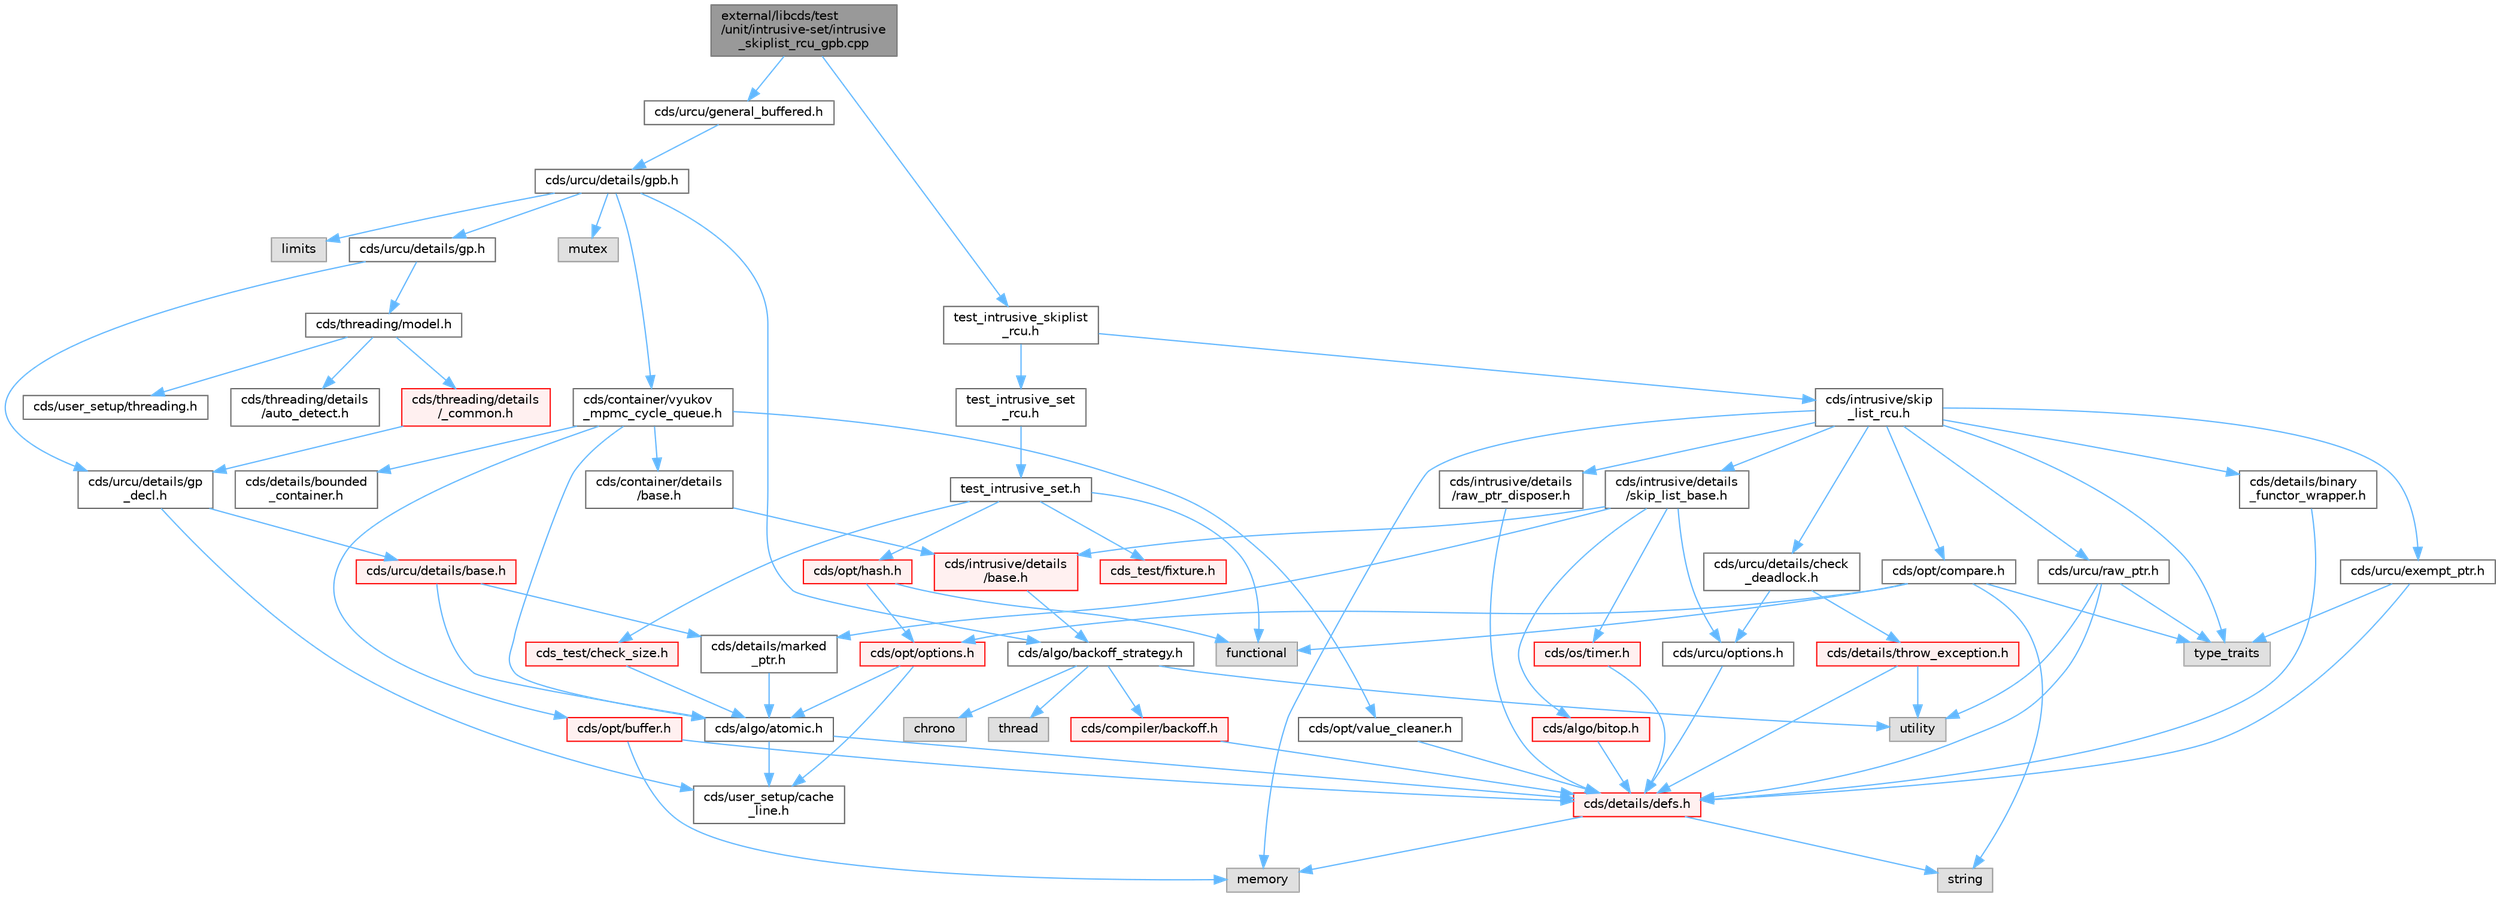 digraph "external/libcds/test/unit/intrusive-set/intrusive_skiplist_rcu_gpb.cpp"
{
 // LATEX_PDF_SIZE
  bgcolor="transparent";
  edge [fontname=Helvetica,fontsize=10,labelfontname=Helvetica,labelfontsize=10];
  node [fontname=Helvetica,fontsize=10,shape=box,height=0.2,width=0.4];
  Node1 [id="Node000001",label="external/libcds/test\l/unit/intrusive-set/intrusive\l_skiplist_rcu_gpb.cpp",height=0.2,width=0.4,color="gray40", fillcolor="grey60", style="filled", fontcolor="black",tooltip=" "];
  Node1 -> Node2 [id="edge83_Node000001_Node000002",color="steelblue1",style="solid",tooltip=" "];
  Node2 [id="Node000002",label="cds/urcu/general_buffered.h",height=0.2,width=0.4,color="grey40", fillcolor="white", style="filled",URL="$general__buffered_8h.html",tooltip=" "];
  Node2 -> Node3 [id="edge84_Node000002_Node000003",color="steelblue1",style="solid",tooltip=" "];
  Node3 [id="Node000003",label="cds/urcu/details/gpb.h",height=0.2,width=0.4,color="grey40", fillcolor="white", style="filled",URL="$gpb_8h.html",tooltip=" "];
  Node3 -> Node4 [id="edge85_Node000003_Node000004",color="steelblue1",style="solid",tooltip=" "];
  Node4 [id="Node000004",label="mutex",height=0.2,width=0.4,color="grey60", fillcolor="#E0E0E0", style="filled",tooltip=" "];
  Node3 -> Node5 [id="edge86_Node000003_Node000005",color="steelblue1",style="solid",tooltip=" "];
  Node5 [id="Node000005",label="limits",height=0.2,width=0.4,color="grey60", fillcolor="#E0E0E0", style="filled",tooltip=" "];
  Node3 -> Node6 [id="edge87_Node000003_Node000006",color="steelblue1",style="solid",tooltip=" "];
  Node6 [id="Node000006",label="cds/urcu/details/gp.h",height=0.2,width=0.4,color="grey40", fillcolor="white", style="filled",URL="$gp_8h.html",tooltip=" "];
  Node6 -> Node7 [id="edge88_Node000006_Node000007",color="steelblue1",style="solid",tooltip=" "];
  Node7 [id="Node000007",label="cds/urcu/details/gp\l_decl.h",height=0.2,width=0.4,color="grey40", fillcolor="white", style="filled",URL="$gp__decl_8h.html",tooltip=" "];
  Node7 -> Node8 [id="edge89_Node000007_Node000008",color="steelblue1",style="solid",tooltip=" "];
  Node8 [id="Node000008",label="cds/urcu/details/base.h",height=0.2,width=0.4,color="red", fillcolor="#FFF0F0", style="filled",URL="$external_2libcds_2cds_2urcu_2details_2base_8h.html",tooltip=" "];
  Node8 -> Node9 [id="edge90_Node000008_Node000009",color="steelblue1",style="solid",tooltip=" "];
  Node9 [id="Node000009",label="cds/algo/atomic.h",height=0.2,width=0.4,color="grey40", fillcolor="white", style="filled",URL="$external_2libcds_2cds_2algo_2atomic_8h.html",tooltip=" "];
  Node9 -> Node10 [id="edge91_Node000009_Node000010",color="steelblue1",style="solid",tooltip=" "];
  Node10 [id="Node000010",label="cds/details/defs.h",height=0.2,width=0.4,color="red", fillcolor="#FFF0F0", style="filled",URL="$details_2defs_8h.html",tooltip=" "];
  Node10 -> Node17 [id="edge92_Node000010_Node000017",color="steelblue1",style="solid",tooltip=" "];
  Node17 [id="Node000017",label="string",height=0.2,width=0.4,color="grey60", fillcolor="#E0E0E0", style="filled",tooltip=" "];
  Node10 -> Node18 [id="edge93_Node000010_Node000018",color="steelblue1",style="solid",tooltip=" "];
  Node18 [id="Node000018",label="memory",height=0.2,width=0.4,color="grey60", fillcolor="#E0E0E0", style="filled",tooltip=" "];
  Node9 -> Node23 [id="edge94_Node000009_Node000023",color="steelblue1",style="solid",tooltip=" "];
  Node23 [id="Node000023",label="cds/user_setup/cache\l_line.h",height=0.2,width=0.4,color="grey40", fillcolor="white", style="filled",URL="$cache__line_8h.html",tooltip="Cache-line size definition"];
  Node8 -> Node46 [id="edge95_Node000008_Node000046",color="steelblue1",style="solid",tooltip=" "];
  Node46 [id="Node000046",label="cds/details/marked\l_ptr.h",height=0.2,width=0.4,color="grey40", fillcolor="white", style="filled",URL="$marked__ptr_8h.html",tooltip=" "];
  Node46 -> Node9 [id="edge96_Node000046_Node000009",color="steelblue1",style="solid",tooltip=" "];
  Node7 -> Node23 [id="edge97_Node000007_Node000023",color="steelblue1",style="solid",tooltip=" "];
  Node6 -> Node47 [id="edge98_Node000006_Node000047",color="steelblue1",style="solid",tooltip=" "];
  Node47 [id="Node000047",label="cds/threading/model.h",height=0.2,width=0.4,color="grey40", fillcolor="white", style="filled",URL="$model_8h.html",tooltip=" "];
  Node47 -> Node48 [id="edge99_Node000047_Node000048",color="steelblue1",style="solid",tooltip=" "];
  Node48 [id="Node000048",label="cds/threading/details\l/_common.h",height=0.2,width=0.4,color="red", fillcolor="#FFF0F0", style="filled",URL="$__common_8h.html",tooltip=" "];
  Node48 -> Node7 [id="edge100_Node000048_Node000007",color="steelblue1",style="solid",tooltip=" "];
  Node47 -> Node52 [id="edge101_Node000047_Node000052",color="steelblue1",style="solid",tooltip=" "];
  Node52 [id="Node000052",label="cds/user_setup/threading.h",height=0.2,width=0.4,color="grey40", fillcolor="white", style="filled",URL="$external_2libcds_2cds_2user__setup_2threading_8h.html",tooltip=" "];
  Node47 -> Node53 [id="edge102_Node000047_Node000053",color="steelblue1",style="solid",tooltip=" "];
  Node53 [id="Node000053",label="cds/threading/details\l/auto_detect.h",height=0.2,width=0.4,color="grey40", fillcolor="white", style="filled",URL="$auto__detect_8h.html",tooltip=" "];
  Node3 -> Node54 [id="edge103_Node000003_Node000054",color="steelblue1",style="solid",tooltip=" "];
  Node54 [id="Node000054",label="cds/algo/backoff_strategy.h",height=0.2,width=0.4,color="grey40", fillcolor="white", style="filled",URL="$backoff__strategy_8h.html",tooltip=" "];
  Node54 -> Node42 [id="edge104_Node000054_Node000042",color="steelblue1",style="solid",tooltip=" "];
  Node42 [id="Node000042",label="utility",height=0.2,width=0.4,color="grey60", fillcolor="#E0E0E0", style="filled",tooltip=" "];
  Node54 -> Node37 [id="edge105_Node000054_Node000037",color="steelblue1",style="solid",tooltip=" "];
  Node37 [id="Node000037",label="thread",height=0.2,width=0.4,color="grey60", fillcolor="#E0E0E0", style="filled",tooltip=" "];
  Node54 -> Node55 [id="edge106_Node000054_Node000055",color="steelblue1",style="solid",tooltip=" "];
  Node55 [id="Node000055",label="chrono",height=0.2,width=0.4,color="grey60", fillcolor="#E0E0E0", style="filled",tooltip=" "];
  Node54 -> Node56 [id="edge107_Node000054_Node000056",color="steelblue1",style="solid",tooltip=" "];
  Node56 [id="Node000056",label="cds/compiler/backoff.h",height=0.2,width=0.4,color="red", fillcolor="#FFF0F0", style="filled",URL="$backoff_8h.html",tooltip=" "];
  Node56 -> Node10 [id="edge108_Node000056_Node000010",color="steelblue1",style="solid",tooltip=" "];
  Node3 -> Node58 [id="edge109_Node000003_Node000058",color="steelblue1",style="solid",tooltip=" "];
  Node58 [id="Node000058",label="cds/container/vyukov\l_mpmc_cycle_queue.h",height=0.2,width=0.4,color="grey40", fillcolor="white", style="filled",URL="$container_2vyukov__mpmc__cycle__queue_8h.html",tooltip=" "];
  Node58 -> Node59 [id="edge110_Node000058_Node000059",color="steelblue1",style="solid",tooltip=" "];
  Node59 [id="Node000059",label="cds/container/details\l/base.h",height=0.2,width=0.4,color="grey40", fillcolor="white", style="filled",URL="$external_2libcds_2cds_2container_2details_2base_8h.html",tooltip=" "];
  Node59 -> Node60 [id="edge111_Node000059_Node000060",color="steelblue1",style="solid",tooltip=" "];
  Node60 [id="Node000060",label="cds/intrusive/details\l/base.h",height=0.2,width=0.4,color="red", fillcolor="#FFF0F0", style="filled",URL="$external_2libcds_2cds_2intrusive_2details_2base_8h.html",tooltip=" "];
  Node60 -> Node54 [id="edge112_Node000060_Node000054",color="steelblue1",style="solid",tooltip=" "];
  Node58 -> Node65 [id="edge113_Node000058_Node000065",color="steelblue1",style="solid",tooltip=" "];
  Node65 [id="Node000065",label="cds/opt/buffer.h",height=0.2,width=0.4,color="red", fillcolor="#FFF0F0", style="filled",URL="$external_2libcds_2cds_2opt_2buffer_8h.html",tooltip=" "];
  Node65 -> Node10 [id="edge114_Node000065_Node000010",color="steelblue1",style="solid",tooltip=" "];
  Node65 -> Node18 [id="edge115_Node000065_Node000018",color="steelblue1",style="solid",tooltip=" "];
  Node58 -> Node67 [id="edge116_Node000058_Node000067",color="steelblue1",style="solid",tooltip=" "];
  Node67 [id="Node000067",label="cds/opt/value_cleaner.h",height=0.2,width=0.4,color="grey40", fillcolor="white", style="filled",URL="$value__cleaner_8h.html",tooltip=" "];
  Node67 -> Node10 [id="edge117_Node000067_Node000010",color="steelblue1",style="solid",tooltip=" "];
  Node58 -> Node9 [id="edge118_Node000058_Node000009",color="steelblue1",style="solid",tooltip=" "];
  Node58 -> Node68 [id="edge119_Node000058_Node000068",color="steelblue1",style="solid",tooltip=" "];
  Node68 [id="Node000068",label="cds/details/bounded\l_container.h",height=0.2,width=0.4,color="grey40", fillcolor="white", style="filled",URL="$bounded__container_8h.html",tooltip=" "];
  Node1 -> Node69 [id="edge120_Node000001_Node000069",color="steelblue1",style="solid",tooltip=" "];
  Node69 [id="Node000069",label="test_intrusive_skiplist\l_rcu.h",height=0.2,width=0.4,color="grey40", fillcolor="white", style="filled",URL="$test__intrusive__skiplist__rcu_8h.html",tooltip=" "];
  Node69 -> Node70 [id="edge121_Node000069_Node000070",color="steelblue1",style="solid",tooltip=" "];
  Node70 [id="Node000070",label="test_intrusive_set\l_rcu.h",height=0.2,width=0.4,color="grey40", fillcolor="white", style="filled",URL="$test__intrusive__set__rcu_8h.html",tooltip=" "];
  Node70 -> Node71 [id="edge122_Node000070_Node000071",color="steelblue1",style="solid",tooltip=" "];
  Node71 [id="Node000071",label="test_intrusive_set.h",height=0.2,width=0.4,color="grey40", fillcolor="white", style="filled",URL="$intrusive-set_2test__intrusive__set_8h.html",tooltip=" "];
  Node71 -> Node72 [id="edge123_Node000071_Node000072",color="steelblue1",style="solid",tooltip=" "];
  Node72 [id="Node000072",label="cds_test/check_size.h",height=0.2,width=0.4,color="red", fillcolor="#FFF0F0", style="filled",URL="$check__size_8h.html",tooltip=" "];
  Node72 -> Node9 [id="edge124_Node000072_Node000009",color="steelblue1",style="solid",tooltip=" "];
  Node71 -> Node75 [id="edge125_Node000071_Node000075",color="steelblue1",style="solid",tooltip=" "];
  Node75 [id="Node000075",label="cds_test/fixture.h",height=0.2,width=0.4,color="red", fillcolor="#FFF0F0", style="filled",URL="$fixture_8h.html",tooltip=" "];
  Node71 -> Node78 [id="edge126_Node000071_Node000078",color="steelblue1",style="solid",tooltip=" "];
  Node78 [id="Node000078",label="cds/opt/hash.h",height=0.2,width=0.4,color="red", fillcolor="#FFF0F0", style="filled",URL="$external_2libcds_2cds_2opt_2hash_8h.html",tooltip=" "];
  Node78 -> Node80 [id="edge127_Node000078_Node000080",color="steelblue1",style="solid",tooltip=" "];
  Node80 [id="Node000080",label="functional",height=0.2,width=0.4,color="grey60", fillcolor="#E0E0E0", style="filled",tooltip=" "];
  Node78 -> Node63 [id="edge128_Node000078_Node000063",color="steelblue1",style="solid",tooltip=" "];
  Node63 [id="Node000063",label="cds/opt/options.h",height=0.2,width=0.4,color="red", fillcolor="#FFF0F0", style="filled",URL="$opt_2options_8h.html",tooltip=" "];
  Node63 -> Node23 [id="edge129_Node000063_Node000023",color="steelblue1",style="solid",tooltip=" "];
  Node63 -> Node9 [id="edge130_Node000063_Node000009",color="steelblue1",style="solid",tooltip=" "];
  Node71 -> Node80 [id="edge131_Node000071_Node000080",color="steelblue1",style="solid",tooltip=" "];
  Node69 -> Node81 [id="edge132_Node000069_Node000081",color="steelblue1",style="solid",tooltip=" "];
  Node81 [id="Node000081",label="cds/intrusive/skip\l_list_rcu.h",height=0.2,width=0.4,color="grey40", fillcolor="white", style="filled",URL="$skip__list__rcu_8h.html",tooltip=" "];
  Node81 -> Node26 [id="edge133_Node000081_Node000026",color="steelblue1",style="solid",tooltip=" "];
  Node26 [id="Node000026",label="type_traits",height=0.2,width=0.4,color="grey60", fillcolor="#E0E0E0", style="filled",tooltip=" "];
  Node81 -> Node18 [id="edge134_Node000081_Node000018",color="steelblue1",style="solid",tooltip=" "];
  Node81 -> Node82 [id="edge135_Node000081_Node000082",color="steelblue1",style="solid",tooltip=" "];
  Node82 [id="Node000082",label="cds/intrusive/details\l/skip_list_base.h",height=0.2,width=0.4,color="grey40", fillcolor="white", style="filled",URL="$intrusive_2details_2skip__list__base_8h.html",tooltip=" "];
  Node82 -> Node60 [id="edge136_Node000082_Node000060",color="steelblue1",style="solid",tooltip=" "];
  Node82 -> Node46 [id="edge137_Node000082_Node000046",color="steelblue1",style="solid",tooltip=" "];
  Node82 -> Node33 [id="edge138_Node000082_Node000033",color="steelblue1",style="solid",tooltip=" "];
  Node33 [id="Node000033",label="cds/algo/bitop.h",height=0.2,width=0.4,color="red", fillcolor="#FFF0F0", style="filled",URL="$algo_2bitop_8h.html",tooltip=" "];
  Node33 -> Node10 [id="edge139_Node000033_Node000010",color="steelblue1",style="solid",tooltip=" "];
  Node82 -> Node83 [id="edge140_Node000082_Node000083",color="steelblue1",style="solid",tooltip=" "];
  Node83 [id="Node000083",label="cds/os/timer.h",height=0.2,width=0.4,color="red", fillcolor="#FFF0F0", style="filled",URL="$timer_8h.html",tooltip=" "];
  Node83 -> Node10 [id="edge141_Node000083_Node000010",color="steelblue1",style="solid",tooltip=" "];
  Node82 -> Node85 [id="edge142_Node000082_Node000085",color="steelblue1",style="solid",tooltip=" "];
  Node85 [id="Node000085",label="cds/urcu/options.h",height=0.2,width=0.4,color="grey40", fillcolor="white", style="filled",URL="$urcu_2options_8h.html",tooltip=" "];
  Node85 -> Node10 [id="edge143_Node000085_Node000010",color="steelblue1",style="solid",tooltip=" "];
  Node81 -> Node86 [id="edge144_Node000081_Node000086",color="steelblue1",style="solid",tooltip=" "];
  Node86 [id="Node000086",label="cds/opt/compare.h",height=0.2,width=0.4,color="grey40", fillcolor="white", style="filled",URL="$external_2libcds_2cds_2opt_2compare_8h.html",tooltip=" "];
  Node86 -> Node26 [id="edge145_Node000086_Node000026",color="steelblue1",style="solid",tooltip=" "];
  Node86 -> Node80 [id="edge146_Node000086_Node000080",color="steelblue1",style="solid",tooltip=" "];
  Node86 -> Node17 [id="edge147_Node000086_Node000017",color="steelblue1",style="solid",tooltip=" "];
  Node86 -> Node63 [id="edge148_Node000086_Node000063",color="steelblue1",style="solid",tooltip=" "];
  Node81 -> Node87 [id="edge149_Node000081_Node000087",color="steelblue1",style="solid",tooltip=" "];
  Node87 [id="Node000087",label="cds/urcu/details/check\l_deadlock.h",height=0.2,width=0.4,color="grey40", fillcolor="white", style="filled",URL="$check__deadlock_8h.html",tooltip=" "];
  Node87 -> Node85 [id="edge150_Node000087_Node000085",color="steelblue1",style="solid",tooltip=" "];
  Node87 -> Node40 [id="edge151_Node000087_Node000040",color="steelblue1",style="solid",tooltip=" "];
  Node40 [id="Node000040",label="cds/details/throw_exception.h",height=0.2,width=0.4,color="red", fillcolor="#FFF0F0", style="filled",URL="$throw__exception_8h.html",tooltip=" "];
  Node40 -> Node10 [id="edge152_Node000040_Node000010",color="steelblue1",style="solid",tooltip=" "];
  Node40 -> Node42 [id="edge153_Node000040_Node000042",color="steelblue1",style="solid",tooltip=" "];
  Node81 -> Node88 [id="edge154_Node000081_Node000088",color="steelblue1",style="solid",tooltip=" "];
  Node88 [id="Node000088",label="cds/details/binary\l_functor_wrapper.h",height=0.2,width=0.4,color="grey40", fillcolor="white", style="filled",URL="$binary__functor__wrapper_8h.html",tooltip=" "];
  Node88 -> Node10 [id="edge155_Node000088_Node000010",color="steelblue1",style="solid",tooltip=" "];
  Node81 -> Node89 [id="edge156_Node000081_Node000089",color="steelblue1",style="solid",tooltip=" "];
  Node89 [id="Node000089",label="cds/urcu/exempt_ptr.h",height=0.2,width=0.4,color="grey40", fillcolor="white", style="filled",URL="$exempt__ptr_8h.html",tooltip=" "];
  Node89 -> Node26 [id="edge157_Node000089_Node000026",color="steelblue1",style="solid",tooltip=" "];
  Node89 -> Node10 [id="edge158_Node000089_Node000010",color="steelblue1",style="solid",tooltip=" "];
  Node81 -> Node90 [id="edge159_Node000081_Node000090",color="steelblue1",style="solid",tooltip=" "];
  Node90 [id="Node000090",label="cds/urcu/raw_ptr.h",height=0.2,width=0.4,color="grey40", fillcolor="white", style="filled",URL="$raw__ptr_8h.html",tooltip=" "];
  Node90 -> Node42 [id="edge160_Node000090_Node000042",color="steelblue1",style="solid",tooltip=" "];
  Node90 -> Node26 [id="edge161_Node000090_Node000026",color="steelblue1",style="solid",tooltip=" "];
  Node90 -> Node10 [id="edge162_Node000090_Node000010",color="steelblue1",style="solid",tooltip=" "];
  Node81 -> Node91 [id="edge163_Node000081_Node000091",color="steelblue1",style="solid",tooltip=" "];
  Node91 [id="Node000091",label="cds/intrusive/details\l/raw_ptr_disposer.h",height=0.2,width=0.4,color="grey40", fillcolor="white", style="filled",URL="$raw__ptr__disposer_8h.html",tooltip=" "];
  Node91 -> Node10 [id="edge164_Node000091_Node000010",color="steelblue1",style="solid",tooltip=" "];
}
